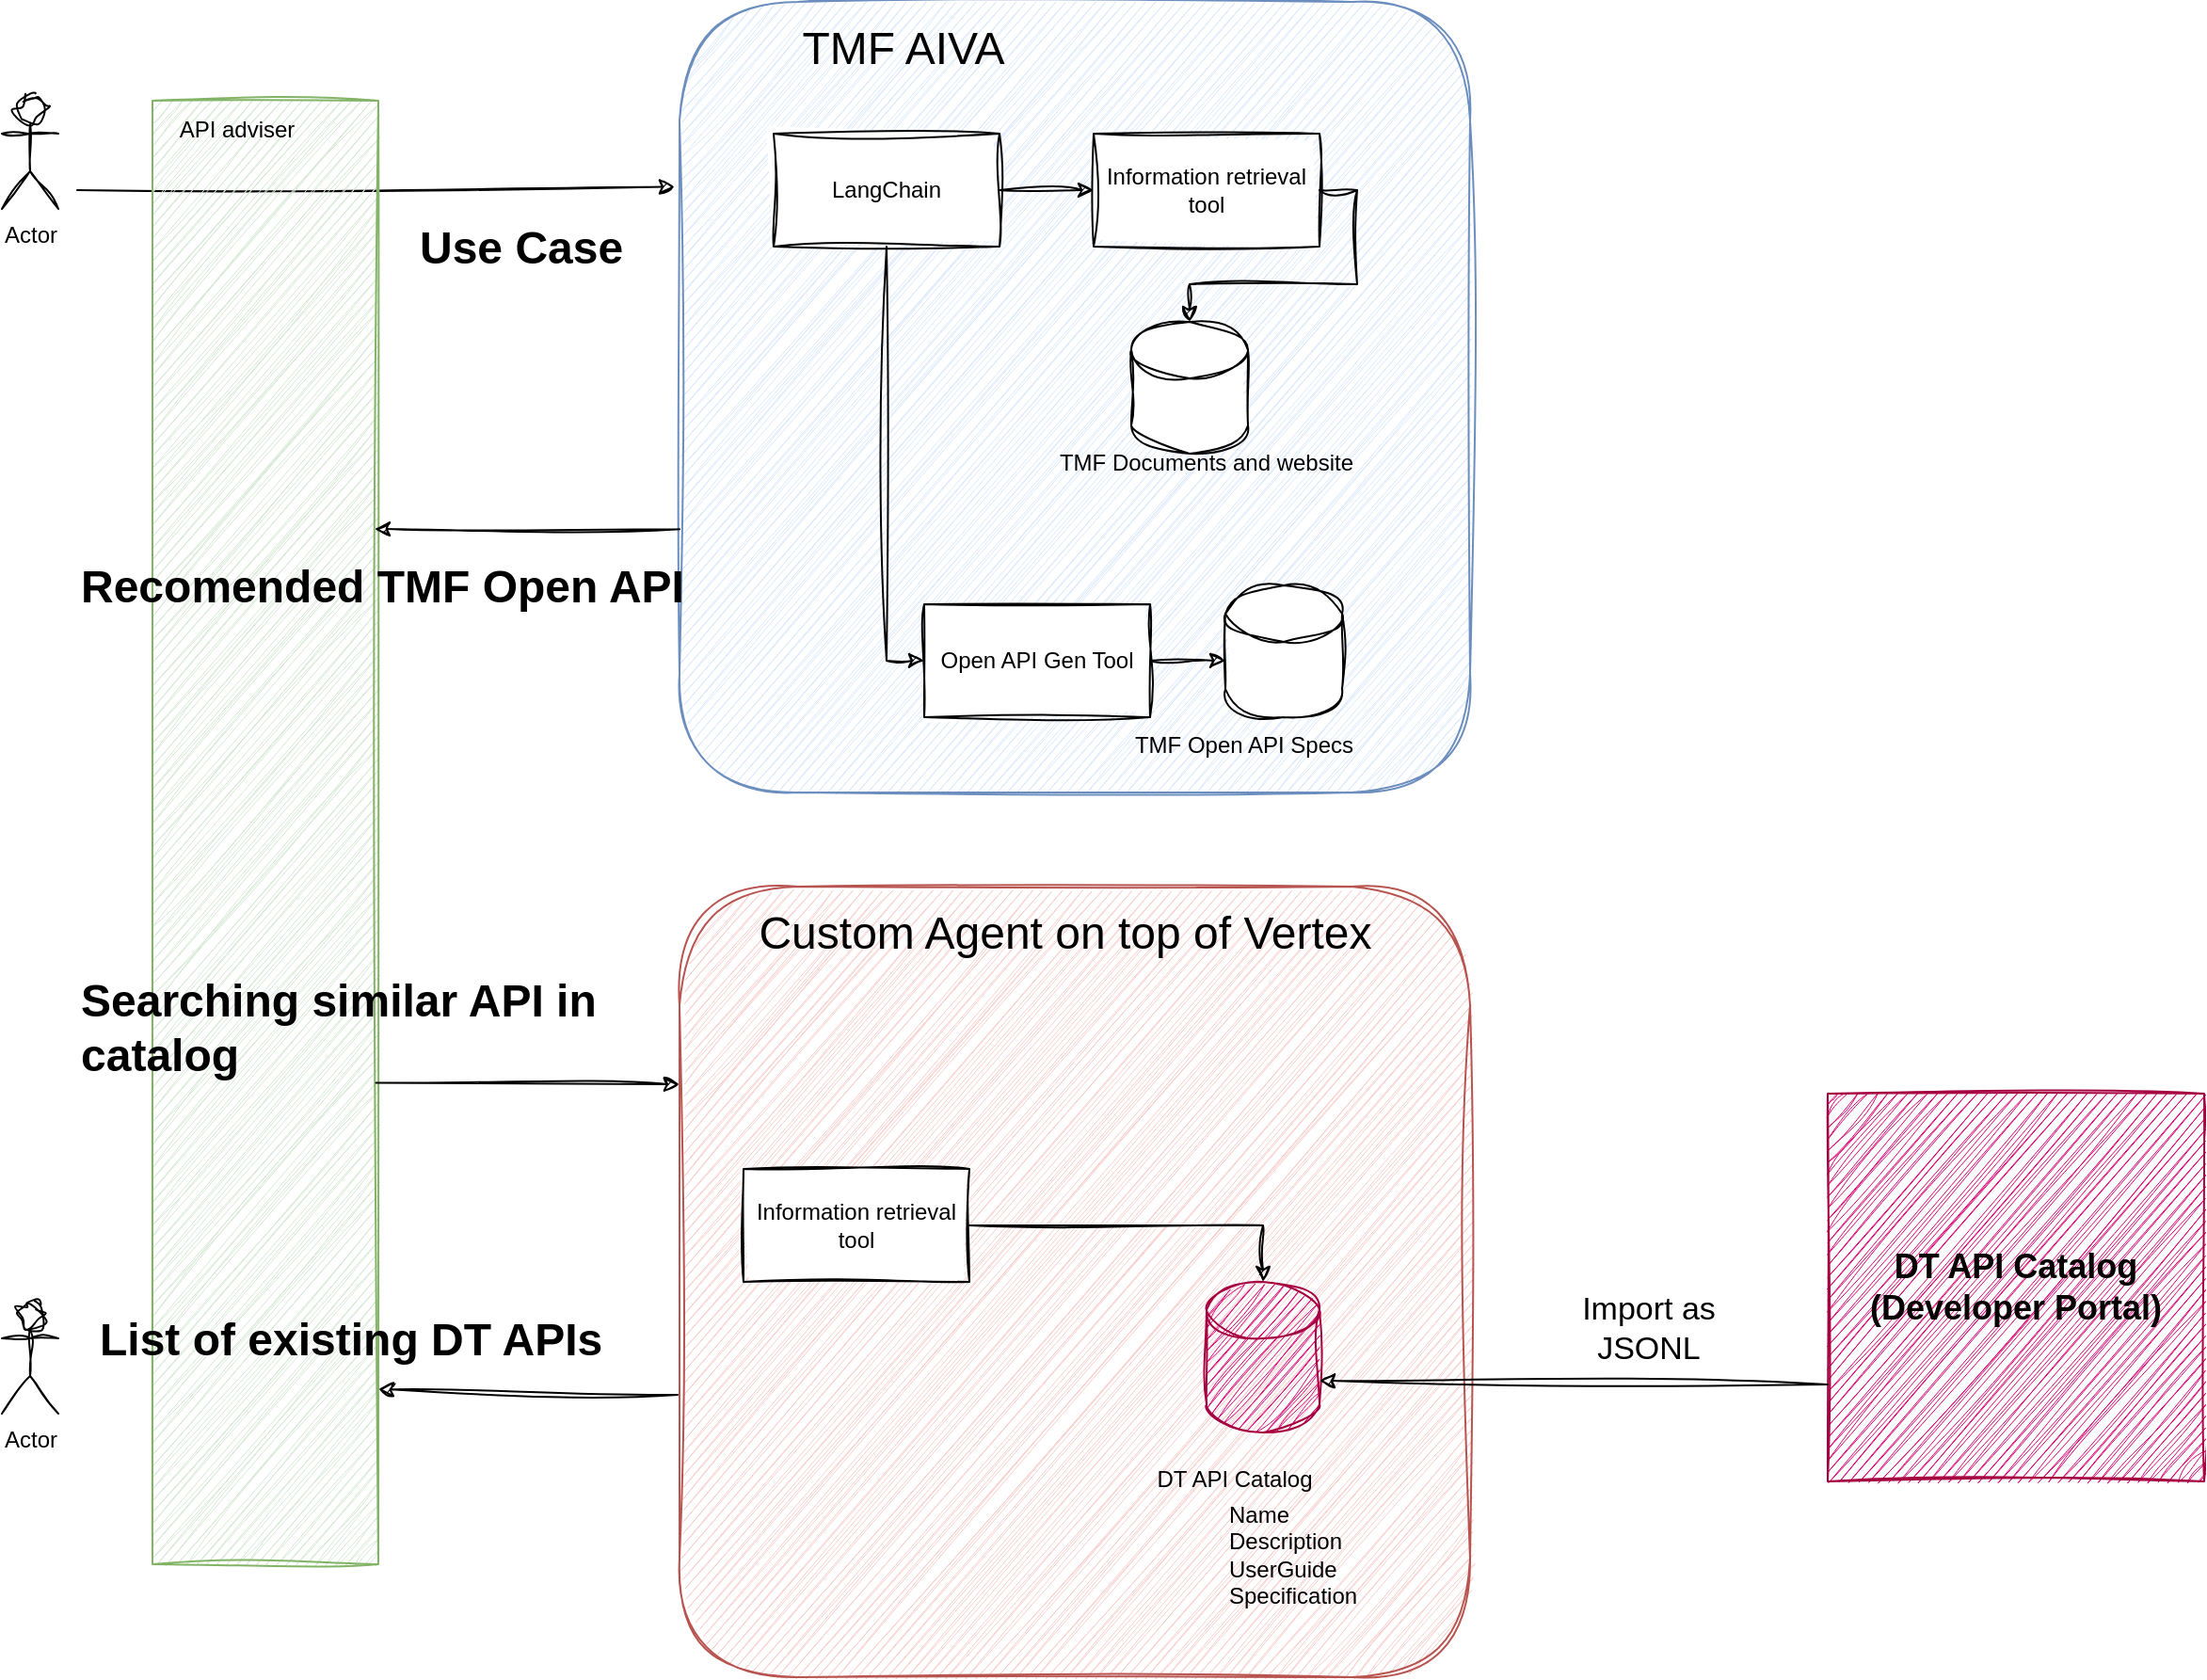 <mxfile version="24.5.5" type="github">
  <diagram name="Seite-1" id="CGUBHcrXT41bl0SBza2R">
    <mxGraphModel dx="1500" dy="796" grid="1" gridSize="10" guides="1" tooltips="1" connect="1" arrows="1" fold="1" page="1" pageScale="1" pageWidth="827" pageHeight="1169" math="0" shadow="0">
      <root>
        <mxCell id="0" />
        <mxCell id="1" parent="0" />
        <mxCell id="9F9rbnI__Y2UDNDiaR7V-2" value="" style="rounded=1;whiteSpace=wrap;html=1;fillColor=#dae8fc;strokeColor=#6c8ebf;sketch=1;curveFitting=1;jiggle=2;" parent="1" vertex="1">
          <mxGeometry x="380" y="140" width="420" height="420" as="geometry" />
        </mxCell>
        <mxCell id="9F9rbnI__Y2UDNDiaR7V-3" value="&lt;font style=&quot;font-size: 24px;&quot;&gt;TMF AIVA&lt;/font&gt;" style="text;html=1;align=center;verticalAlign=middle;whiteSpace=wrap;rounded=0;sketch=1;curveFitting=1;jiggle=2;" parent="1" vertex="1">
          <mxGeometry x="410" y="150" width="178" height="30" as="geometry" />
        </mxCell>
        <mxCell id="9F9rbnI__Y2UDNDiaR7V-4" value="" style="shape=cylinder3;whiteSpace=wrap;html=1;boundedLbl=1;backgroundOutline=1;size=15;sketch=1;curveFitting=1;jiggle=2;" parent="1" vertex="1">
          <mxGeometry x="620" y="310" width="62" height="70" as="geometry" />
        </mxCell>
        <mxCell id="9F9rbnI__Y2UDNDiaR7V-5" value="TMF Documents and website" style="text;html=1;align=center;verticalAlign=middle;whiteSpace=wrap;rounded=0;sketch=1;curveFitting=1;jiggle=2;" parent="1" vertex="1">
          <mxGeometry x="580" y="370" width="160" height="30" as="geometry" />
        </mxCell>
        <mxCell id="9F9rbnI__Y2UDNDiaR7V-10" style="edgeStyle=orthogonalEdgeStyle;rounded=0;orthogonalLoop=1;jettySize=auto;html=1;exitX=1;exitY=0.5;exitDx=0;exitDy=0;sketch=1;curveFitting=1;jiggle=2;" parent="1" source="9F9rbnI__Y2UDNDiaR7V-6" target="9F9rbnI__Y2UDNDiaR7V-7" edge="1">
          <mxGeometry relative="1" as="geometry" />
        </mxCell>
        <mxCell id="9F9rbnI__Y2UDNDiaR7V-14" style="edgeStyle=orthogonalEdgeStyle;rounded=0;orthogonalLoop=1;jettySize=auto;html=1;exitX=0.5;exitY=1;exitDx=0;exitDy=0;entryX=0;entryY=0.5;entryDx=0;entryDy=0;sketch=1;curveFitting=1;jiggle=2;" parent="1" source="9F9rbnI__Y2UDNDiaR7V-6" target="9F9rbnI__Y2UDNDiaR7V-12" edge="1">
          <mxGeometry relative="1" as="geometry" />
        </mxCell>
        <mxCell id="9F9rbnI__Y2UDNDiaR7V-6" value="LangChain" style="rounded=0;whiteSpace=wrap;html=1;sketch=1;curveFitting=1;jiggle=2;" parent="1" vertex="1">
          <mxGeometry x="430" y="210" width="120" height="60" as="geometry" />
        </mxCell>
        <mxCell id="9F9rbnI__Y2UDNDiaR7V-11" style="edgeStyle=orthogonalEdgeStyle;rounded=0;orthogonalLoop=1;jettySize=auto;html=1;exitX=1;exitY=0.5;exitDx=0;exitDy=0;sketch=1;curveFitting=1;jiggle=2;" parent="1" source="9F9rbnI__Y2UDNDiaR7V-7" target="9F9rbnI__Y2UDNDiaR7V-4" edge="1">
          <mxGeometry relative="1" as="geometry" />
        </mxCell>
        <mxCell id="9F9rbnI__Y2UDNDiaR7V-7" value="Information retrieval tool" style="rounded=0;whiteSpace=wrap;html=1;sketch=1;curveFitting=1;jiggle=2;" parent="1" vertex="1">
          <mxGeometry x="600" y="210" width="120" height="60" as="geometry" />
        </mxCell>
        <mxCell id="9F9rbnI__Y2UDNDiaR7V-12" value="Open API Gen Tool" style="rounded=0;whiteSpace=wrap;html=1;sketch=1;curveFitting=1;jiggle=2;" parent="1" vertex="1">
          <mxGeometry x="510" y="460" width="120" height="60" as="geometry" />
        </mxCell>
        <mxCell id="9F9rbnI__Y2UDNDiaR7V-15" value="" style="shape=cylinder3;whiteSpace=wrap;html=1;boundedLbl=1;backgroundOutline=1;size=15;sketch=1;curveFitting=1;jiggle=2;" parent="1" vertex="1">
          <mxGeometry x="670" y="450" width="62" height="70" as="geometry" />
        </mxCell>
        <mxCell id="9F9rbnI__Y2UDNDiaR7V-16" value="TMF Open API Specs" style="text;html=1;align=center;verticalAlign=middle;whiteSpace=wrap;rounded=0;sketch=1;curveFitting=1;jiggle=2;" parent="1" vertex="1">
          <mxGeometry x="600" y="520" width="160" height="30" as="geometry" />
        </mxCell>
        <mxCell id="9F9rbnI__Y2UDNDiaR7V-17" value="" style="rounded=1;whiteSpace=wrap;html=1;fillColor=#f8cecc;strokeColor=#b85450;sketch=1;curveFitting=1;jiggle=2;" parent="1" vertex="1">
          <mxGeometry x="380" y="610" width="420" height="420" as="geometry" />
        </mxCell>
        <mxCell id="9F9rbnI__Y2UDNDiaR7V-18" value="&lt;font style=&quot;font-size: 24px;&quot;&gt;Custom Agent on top of Vertex&lt;/font&gt;" style="text;html=1;align=center;verticalAlign=middle;whiteSpace=wrap;rounded=0;sketch=1;curveFitting=1;jiggle=2;" parent="1" vertex="1">
          <mxGeometry x="410" y="620" width="350" height="30" as="geometry" />
        </mxCell>
        <mxCell id="9F9rbnI__Y2UDNDiaR7V-19" value="Information retrieval tool" style="rounded=0;whiteSpace=wrap;html=1;sketch=1;curveFitting=1;jiggle=2;" parent="1" vertex="1">
          <mxGeometry x="414" y="760" width="120" height="60" as="geometry" />
        </mxCell>
        <mxCell id="9F9rbnI__Y2UDNDiaR7V-20" value="" style="shape=cylinder3;whiteSpace=wrap;html=1;boundedLbl=1;backgroundOutline=1;size=15;fillColor=#d80073;fontColor=#ffffff;strokeColor=#A50040;sketch=1;curveFitting=1;jiggle=2;" parent="1" vertex="1">
          <mxGeometry x="660" y="820" width="60" height="80" as="geometry" />
        </mxCell>
        <mxCell id="9F9rbnI__Y2UDNDiaR7V-21" value="DT API Catalog" style="text;html=1;align=center;verticalAlign=middle;whiteSpace=wrap;rounded=0;sketch=1;curveFitting=1;jiggle=2;" parent="1" vertex="1">
          <mxGeometry x="600" y="910" width="150" height="30" as="geometry" />
        </mxCell>
        <mxCell id="9F9rbnI__Y2UDNDiaR7V-22" value="" style="endArrow=classic;html=1;rounded=0;exitX=1;exitY=0.5;exitDx=0;exitDy=0;sketch=1;curveFitting=1;jiggle=2;" parent="1" source="9F9rbnI__Y2UDNDiaR7V-19" target="9F9rbnI__Y2UDNDiaR7V-20" edge="1">
          <mxGeometry width="50" height="50" relative="1" as="geometry">
            <mxPoint x="410" y="810" as="sourcePoint" />
            <mxPoint x="460" y="760" as="targetPoint" />
            <Array as="points">
              <mxPoint x="690" y="790" />
            </Array>
          </mxGeometry>
        </mxCell>
        <mxCell id="9F9rbnI__Y2UDNDiaR7V-23" value="Name&lt;div&gt;Description&lt;/div&gt;&lt;div&gt;UserGuide&lt;/div&gt;&lt;div&gt;Specification&lt;/div&gt;" style="text;html=1;align=left;verticalAlign=middle;whiteSpace=wrap;rounded=0;sketch=1;curveFitting=1;jiggle=2;" parent="1" vertex="1">
          <mxGeometry x="670" y="930" width="88" height="70" as="geometry" />
        </mxCell>
        <mxCell id="9F9rbnI__Y2UDNDiaR7V-24" value="Actor" style="shape=umlActor;verticalLabelPosition=bottom;verticalAlign=top;html=1;outlineConnect=0;sketch=1;curveFitting=1;jiggle=2;" parent="1" vertex="1">
          <mxGeometry x="20" y="190" width="30" height="60" as="geometry" />
        </mxCell>
        <mxCell id="9F9rbnI__Y2UDNDiaR7V-29" value="" style="endArrow=classic;html=1;rounded=0;entryX=-0.006;entryY=0.234;entryDx=0;entryDy=0;entryPerimeter=0;sketch=1;curveFitting=1;jiggle=2;" parent="1" target="9F9rbnI__Y2UDNDiaR7V-2" edge="1">
          <mxGeometry width="50" height="50" relative="1" as="geometry">
            <mxPoint x="60" y="240" as="sourcePoint" />
            <mxPoint x="410" y="380" as="targetPoint" />
          </mxGeometry>
        </mxCell>
        <mxCell id="9F9rbnI__Y2UDNDiaR7V-33" value="" style="rounded=0;whiteSpace=wrap;html=1;fillColor=#d5e8d4;strokeColor=#82b366;sketch=1;curveFitting=1;jiggle=2;" parent="1" vertex="1">
          <mxGeometry x="100" y="192.5" width="120" height="777.5" as="geometry" />
        </mxCell>
        <mxCell id="9F9rbnI__Y2UDNDiaR7V-34" value="API adviser" style="text;html=1;align=center;verticalAlign=middle;whiteSpace=wrap;rounded=0;sketch=1;curveFitting=1;jiggle=2;" parent="1" vertex="1">
          <mxGeometry x="100" y="192.5" width="90" height="30" as="geometry" />
        </mxCell>
        <mxCell id="9F9rbnI__Y2UDNDiaR7V-31" value="&lt;h1 style=&quot;margin-top: 0px;&quot;&gt;Use Case&amp;nbsp;&lt;/h1&gt;" style="text;html=1;whiteSpace=wrap;overflow=hidden;rounded=0;sketch=1;curveFitting=1;jiggle=2;" parent="1" vertex="1">
          <mxGeometry x="240" y="250" width="120" height="70" as="geometry" />
        </mxCell>
        <mxCell id="9F9rbnI__Y2UDNDiaR7V-36" value="" style="endArrow=classic;html=1;rounded=0;exitX=0;exitY=0.667;exitDx=0;exitDy=0;exitPerimeter=0;sketch=1;curveFitting=1;jiggle=2;" parent="1" source="9F9rbnI__Y2UDNDiaR7V-2" edge="1">
          <mxGeometry width="50" height="50" relative="1" as="geometry">
            <mxPoint x="360" y="430" as="sourcePoint" />
            <mxPoint x="218" y="420" as="targetPoint" />
          </mxGeometry>
        </mxCell>
        <mxCell id="9F9rbnI__Y2UDNDiaR7V-37" value="&lt;h1 style=&quot;margin-top: 0px;&quot;&gt;&lt;span style=&quot;background-color: initial;&quot;&gt;Recomended TMF Open API&amp;nbsp;&lt;/span&gt;&lt;/h1&gt;&lt;h1 style=&quot;margin-top: 0px;&quot;&gt;&lt;span style=&quot;background-color: initial; font-size: 12px; font-weight: normal;&quot;&gt;&lt;br&gt;&lt;/span&gt;&lt;/h1&gt;&lt;h1 style=&quot;margin-top: 0px;&quot;&gt;&lt;span style=&quot;background-color: initial; font-size: 12px; font-weight: normal;&quot;&gt;TN&lt;/span&gt;&lt;br&gt;&lt;/h1&gt;" style="text;html=1;whiteSpace=wrap;overflow=hidden;rounded=0;sketch=1;curveFitting=1;jiggle=2;" parent="1" vertex="1">
          <mxGeometry x="60" y="430" width="330" height="70" as="geometry" />
        </mxCell>
        <mxCell id="9F9rbnI__Y2UDNDiaR7V-39" value="" style="endArrow=classic;html=1;rounded=0;sketch=1;curveFitting=1;jiggle=2;" parent="1" edge="1">
          <mxGeometry width="50" height="50" relative="1" as="geometry">
            <mxPoint x="630" y="490" as="sourcePoint" />
            <mxPoint x="670" y="490" as="targetPoint" />
          </mxGeometry>
        </mxCell>
        <mxCell id="9F9rbnI__Y2UDNDiaR7V-41" value="" style="endArrow=classic;html=1;rounded=0;exitX=0.99;exitY=0.671;exitDx=0;exitDy=0;exitPerimeter=0;entryX=0;entryY=0.25;entryDx=0;entryDy=0;sketch=1;curveFitting=1;jiggle=2;" parent="1" source="9F9rbnI__Y2UDNDiaR7V-33" target="9F9rbnI__Y2UDNDiaR7V-17" edge="1">
          <mxGeometry width="50" height="50" relative="1" as="geometry">
            <mxPoint x="220.0" y="689.995" as="sourcePoint" />
            <mxPoint x="378.68" y="698.386" as="targetPoint" />
          </mxGeometry>
        </mxCell>
        <mxCell id="9F9rbnI__Y2UDNDiaR7V-42" value="" style="endArrow=classic;html=1;rounded=0;sketch=1;curveFitting=1;jiggle=2;" parent="1" edge="1">
          <mxGeometry width="50" height="50" relative="1" as="geometry">
            <mxPoint x="379" y="880" as="sourcePoint" />
            <mxPoint x="220" y="877" as="targetPoint" />
          </mxGeometry>
        </mxCell>
        <mxCell id="9F9rbnI__Y2UDNDiaR7V-44" value="&lt;h1 style=&quot;margin-top: 0px;&quot;&gt;Searching similar API in catalog&lt;/h1&gt;" style="text;html=1;whiteSpace=wrap;overflow=hidden;rounded=0;sketch=1;curveFitting=1;jiggle=2;" parent="1" vertex="1">
          <mxGeometry x="60" y="650" width="330" height="70" as="geometry" />
        </mxCell>
        <mxCell id="9F9rbnI__Y2UDNDiaR7V-45" value="&lt;h1 style=&quot;margin-top: 0px;&quot;&gt;List of existing DT APIs&lt;/h1&gt;" style="text;html=1;whiteSpace=wrap;overflow=hidden;rounded=0;sketch=1;curveFitting=1;jiggle=2;" parent="1" vertex="1">
          <mxGeometry x="70" y="830" width="330" height="70" as="geometry" />
        </mxCell>
        <mxCell id="9F9rbnI__Y2UDNDiaR7V-47" value="&lt;font style=&quot;font-size: 18px;&quot;&gt;DT API Catalog (Developer Portal)&lt;/font&gt;" style="whiteSpace=wrap;html=1;aspect=fixed;fillColor=#d80073;fontColor=#000000;strokeColor=#A50040;sketch=1;curveFitting=1;jiggle=2;fontStyle=1" parent="1" vertex="1">
          <mxGeometry x="990" y="720" width="200" height="206" as="geometry" />
        </mxCell>
        <mxCell id="9F9rbnI__Y2UDNDiaR7V-48" value="" style="endArrow=classic;html=1;rounded=0;entryX=1;entryY=0;entryDx=0;entryDy=52.5;entryPerimeter=0;exitX=0;exitY=0.75;exitDx=0;exitDy=0;sketch=1;curveFitting=1;jiggle=2;" parent="1" source="9F9rbnI__Y2UDNDiaR7V-47" target="9F9rbnI__Y2UDNDiaR7V-20" edge="1">
          <mxGeometry width="50" height="50" relative="1" as="geometry">
            <mxPoint x="910" y="860" as="sourcePoint" />
            <mxPoint x="960" y="810" as="targetPoint" />
          </mxGeometry>
        </mxCell>
        <mxCell id="9F9rbnI__Y2UDNDiaR7V-50" value="Import as JSONL" style="text;html=1;align=center;verticalAlign=middle;whiteSpace=wrap;rounded=0;fontSize=17;sketch=1;curveFitting=1;jiggle=2;" parent="1" vertex="1">
          <mxGeometry x="850" y="830" width="90" height="30" as="geometry" />
        </mxCell>
        <mxCell id="MOvuKp5KGWotjkcOPK4C-1" value="Actor" style="shape=umlActor;verticalLabelPosition=bottom;verticalAlign=top;html=1;outlineConnect=0;sketch=1;curveFitting=1;jiggle=2;" vertex="1" parent="1">
          <mxGeometry x="20" y="830" width="30" height="60" as="geometry" />
        </mxCell>
      </root>
    </mxGraphModel>
  </diagram>
</mxfile>

